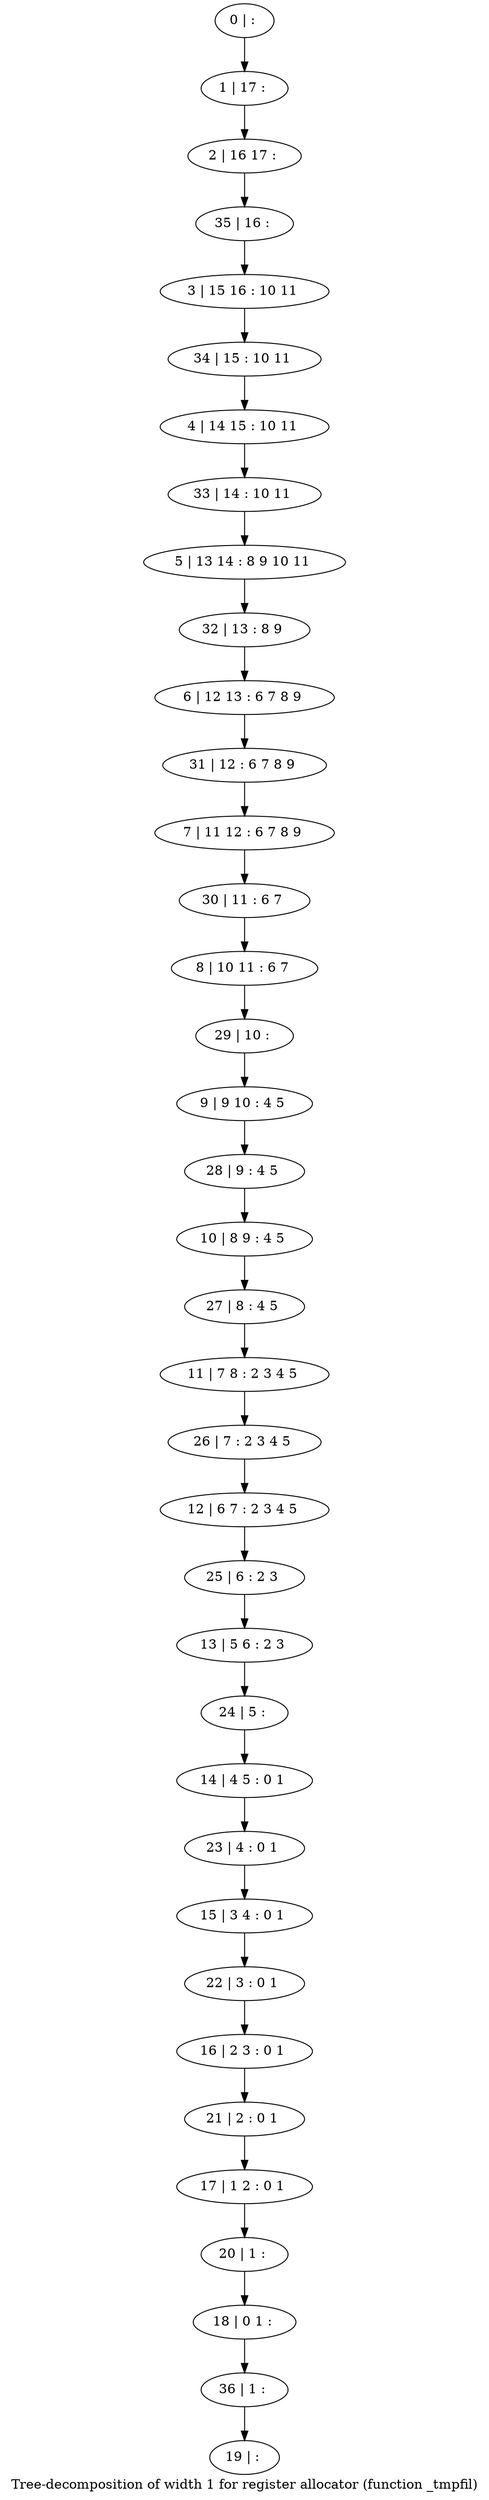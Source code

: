 digraph G {
graph [label="Tree-decomposition of width 1 for register allocator (function _tmpfil)"]
0[label="0 | : "];
1[label="1 | 17 : "];
2[label="2 | 16 17 : "];
3[label="3 | 15 16 : 10 11 "];
4[label="4 | 14 15 : 10 11 "];
5[label="5 | 13 14 : 8 9 10 11 "];
6[label="6 | 12 13 : 6 7 8 9 "];
7[label="7 | 11 12 : 6 7 8 9 "];
8[label="8 | 10 11 : 6 7 "];
9[label="9 | 9 10 : 4 5 "];
10[label="10 | 8 9 : 4 5 "];
11[label="11 | 7 8 : 2 3 4 5 "];
12[label="12 | 6 7 : 2 3 4 5 "];
13[label="13 | 5 6 : 2 3 "];
14[label="14 | 4 5 : 0 1 "];
15[label="15 | 3 4 : 0 1 "];
16[label="16 | 2 3 : 0 1 "];
17[label="17 | 1 2 : 0 1 "];
18[label="18 | 0 1 : "];
19[label="19 | : "];
20[label="20 | 1 : "];
21[label="21 | 2 : 0 1 "];
22[label="22 | 3 : 0 1 "];
23[label="23 | 4 : 0 1 "];
24[label="24 | 5 : "];
25[label="25 | 6 : 2 3 "];
26[label="26 | 7 : 2 3 4 5 "];
27[label="27 | 8 : 4 5 "];
28[label="28 | 9 : 4 5 "];
29[label="29 | 10 : "];
30[label="30 | 11 : 6 7 "];
31[label="31 | 12 : 6 7 8 9 "];
32[label="32 | 13 : 8 9 "];
33[label="33 | 14 : 10 11 "];
34[label="34 | 15 : 10 11 "];
35[label="35 | 16 : "];
36[label="36 | 1 : "];
0->1 ;
1->2 ;
20->18 ;
17->20 ;
21->17 ;
16->21 ;
22->16 ;
15->22 ;
23->15 ;
14->23 ;
24->14 ;
13->24 ;
25->13 ;
12->25 ;
26->12 ;
11->26 ;
27->11 ;
10->27 ;
28->10 ;
9->28 ;
29->9 ;
8->29 ;
30->8 ;
7->30 ;
31->7 ;
6->31 ;
32->6 ;
5->32 ;
33->5 ;
4->33 ;
34->4 ;
3->34 ;
35->3 ;
2->35 ;
36->19 ;
18->36 ;
}
